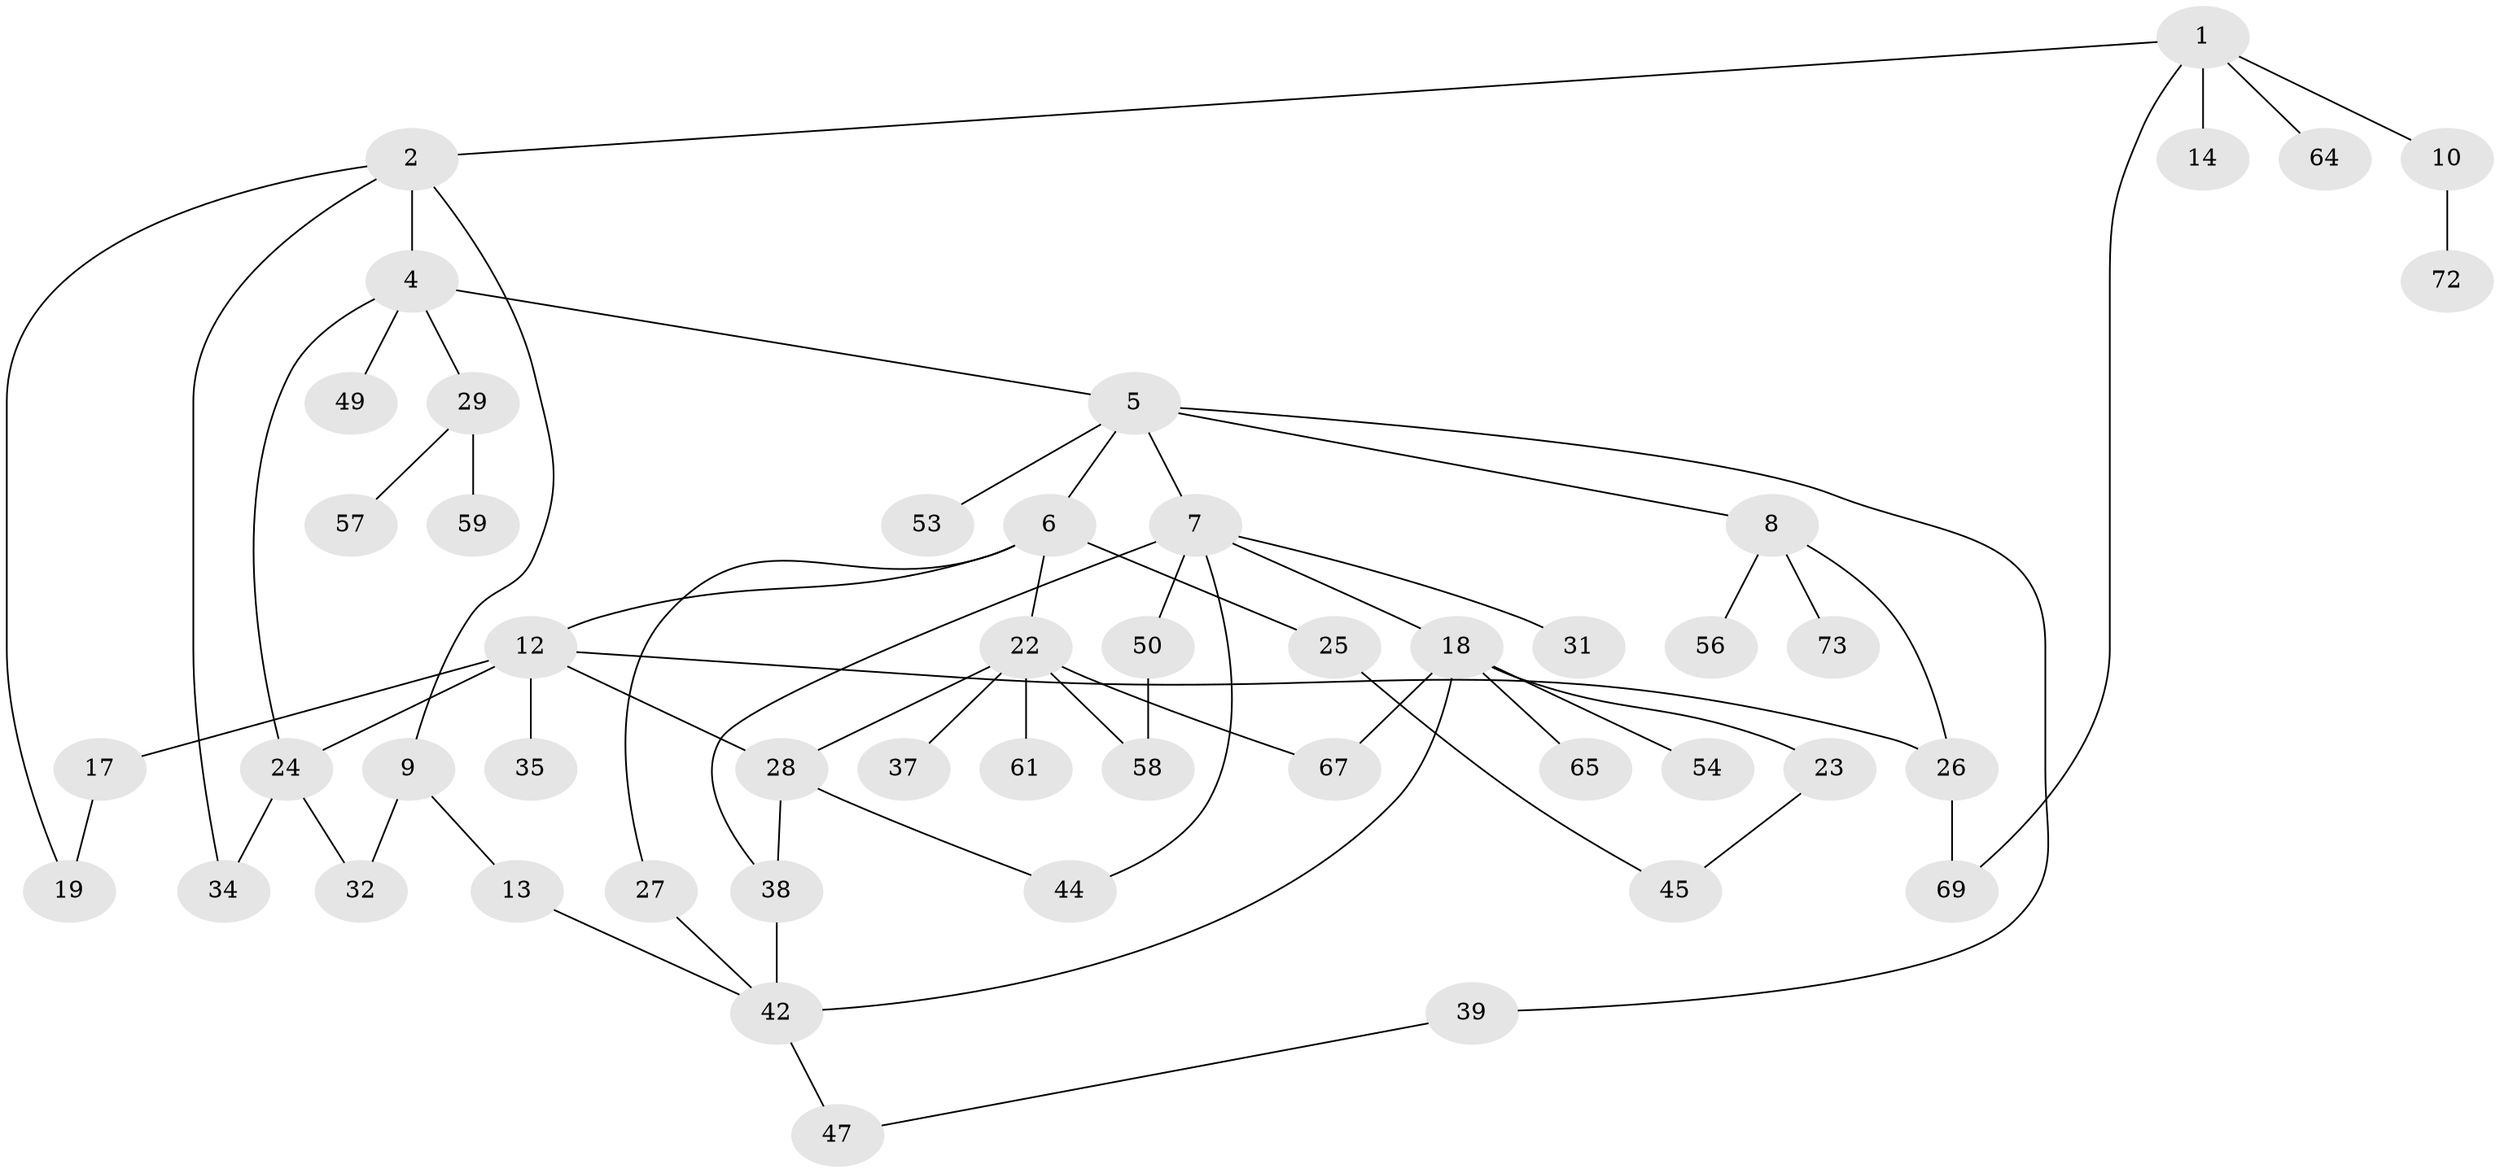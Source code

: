 // original degree distribution, {4: 0.06756756756756757, 5: 0.04054054054054054, 3: 0.16216216216216217, 6: 0.05405405405405406, 2: 0.44594594594594594, 1: 0.22972972972972974}
// Generated by graph-tools (version 1.1) at 2025/10/02/27/25 16:10:54]
// undirected, 49 vertices, 64 edges
graph export_dot {
graph [start="1"]
  node [color=gray90,style=filled];
  1 [super="+3"];
  2 [super="+62"];
  4 [super="+20"];
  5 [super="+33"];
  6 [super="+21"];
  7 [super="+52"];
  8 [super="+15"];
  9 [super="+11"];
  10 [super="+46"];
  12 [super="+16"];
  13;
  14 [super="+63"];
  17;
  18 [super="+36"];
  19;
  22 [super="+55"];
  23;
  24 [super="+43"];
  25;
  26 [super="+71"];
  27;
  28;
  29 [super="+30"];
  31;
  32 [super="+48"];
  34 [super="+41"];
  35;
  37 [super="+40"];
  38 [super="+68"];
  39 [super="+70"];
  42 [super="+51"];
  44;
  45 [super="+60"];
  47;
  49;
  50;
  53;
  54;
  56;
  57;
  58 [super="+66"];
  59;
  61;
  64;
  65;
  67 [super="+74"];
  69;
  72;
  73;
  1 -- 2;
  1 -- 14;
  1 -- 69;
  1 -- 64;
  1 -- 10;
  2 -- 4;
  2 -- 9;
  2 -- 19;
  2 -- 34;
  4 -- 5;
  4 -- 24;
  4 -- 49;
  4 -- 29;
  5 -- 6;
  5 -- 7;
  5 -- 8;
  5 -- 53;
  5 -- 39;
  6 -- 12;
  6 -- 22;
  6 -- 25;
  6 -- 27;
  7 -- 18;
  7 -- 31;
  7 -- 50;
  7 -- 38;
  7 -- 44;
  8 -- 56;
  8 -- 73;
  8 -- 26;
  9 -- 13;
  9 -- 32;
  10 -- 72;
  12 -- 17;
  12 -- 26;
  12 -- 35;
  12 -- 28;
  12 -- 24;
  13 -- 42;
  17 -- 19;
  18 -- 23;
  18 -- 65;
  18 -- 67;
  18 -- 54;
  18 -- 42;
  22 -- 37;
  22 -- 28;
  22 -- 58;
  22 -- 67;
  22 -- 61;
  23 -- 45;
  24 -- 34;
  24 -- 32;
  25 -- 45;
  26 -- 69;
  27 -- 42;
  28 -- 38;
  28 -- 44;
  29 -- 57;
  29 -- 59;
  38 -- 42;
  39 -- 47;
  42 -- 47;
  50 -- 58;
}

